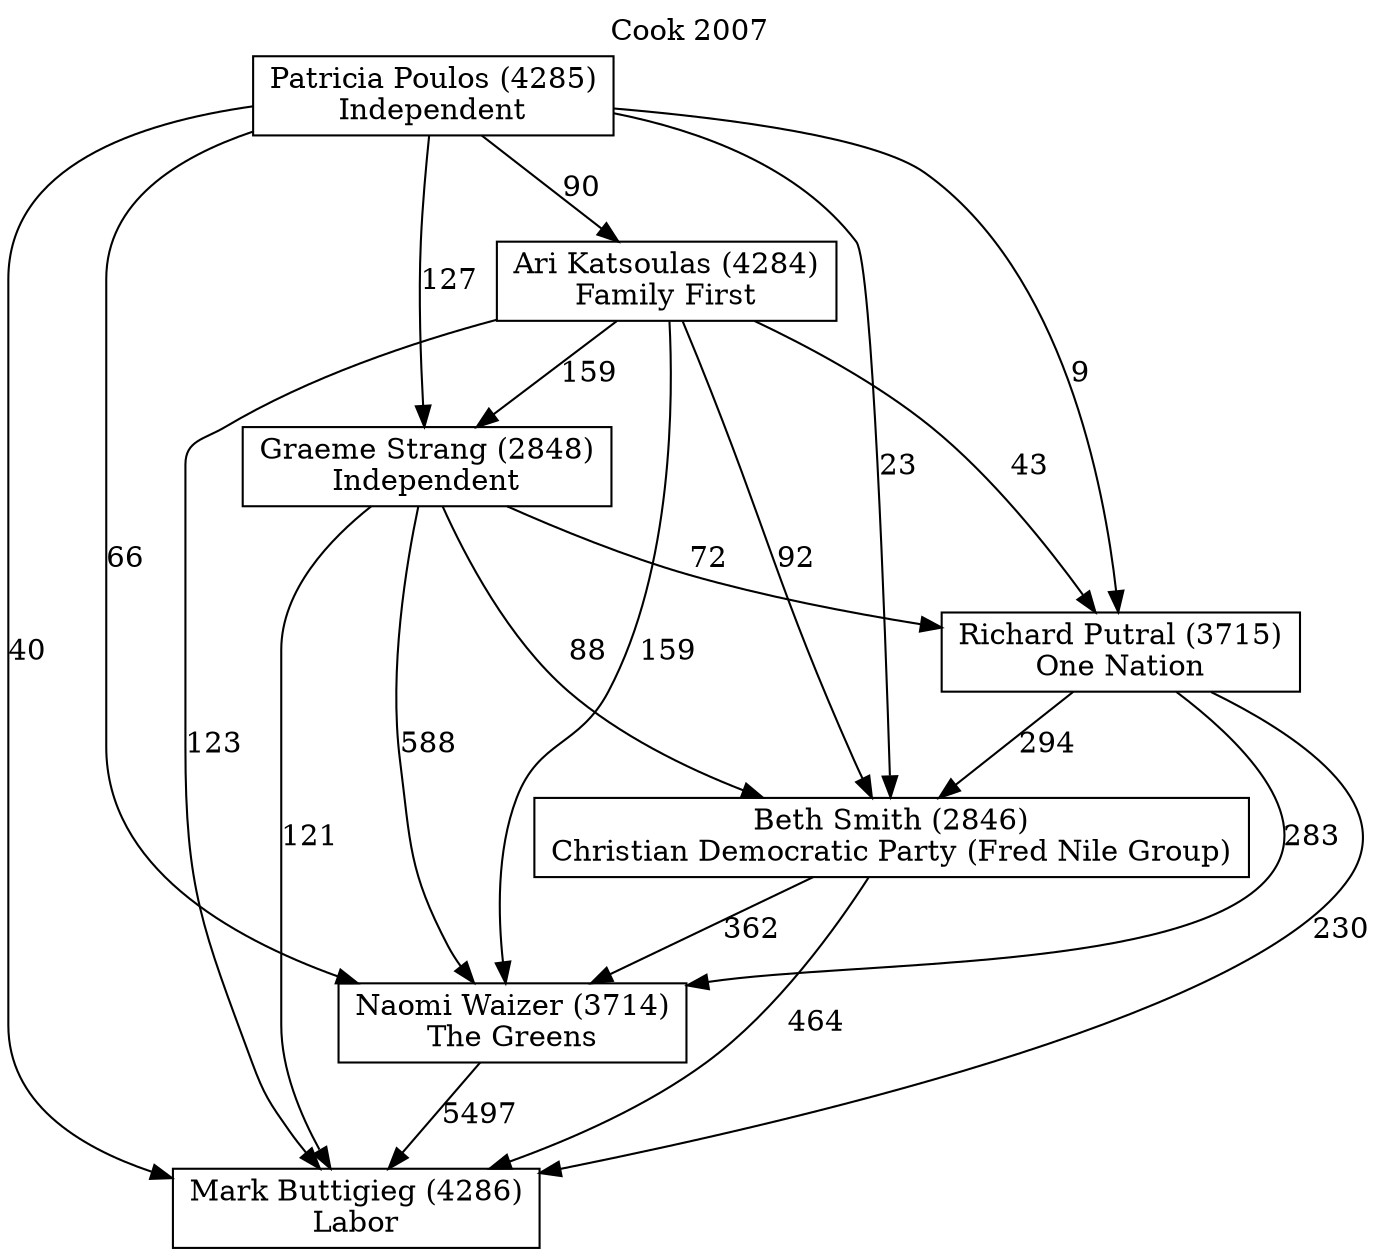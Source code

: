 // House preference flow
digraph "Mark Buttigieg (4286)_Cook_2007" {
	graph [label="Cook 2007" labelloc=t mclimit=10]
	node [shape=box]
	"Mark Buttigieg (4286)" [label="Mark Buttigieg (4286)
Labor"]
	"Naomi Waizer (3714)" [label="Naomi Waizer (3714)
The Greens"]
	"Beth Smith (2846)" [label="Beth Smith (2846)
Christian Democratic Party (Fred Nile Group)"]
	"Richard Putral (3715)" [label="Richard Putral (3715)
One Nation"]
	"Graeme Strang (2848)" [label="Graeme Strang (2848)
Independent"]
	"Ari Katsoulas (4284)" [label="Ari Katsoulas (4284)
Family First"]
	"Patricia Poulos (4285)" [label="Patricia Poulos (4285)
Independent"]
	"Naomi Waizer (3714)" -> "Mark Buttigieg (4286)" [label=5497]
	"Beth Smith (2846)" -> "Naomi Waizer (3714)" [label=362]
	"Richard Putral (3715)" -> "Beth Smith (2846)" [label=294]
	"Graeme Strang (2848)" -> "Richard Putral (3715)" [label=72]
	"Ari Katsoulas (4284)" -> "Graeme Strang (2848)" [label=159]
	"Patricia Poulos (4285)" -> "Ari Katsoulas (4284)" [label=90]
	"Beth Smith (2846)" -> "Mark Buttigieg (4286)" [label=464]
	"Richard Putral (3715)" -> "Mark Buttigieg (4286)" [label=230]
	"Graeme Strang (2848)" -> "Mark Buttigieg (4286)" [label=121]
	"Ari Katsoulas (4284)" -> "Mark Buttigieg (4286)" [label=123]
	"Patricia Poulos (4285)" -> "Mark Buttigieg (4286)" [label=40]
	"Patricia Poulos (4285)" -> "Graeme Strang (2848)" [label=127]
	"Ari Katsoulas (4284)" -> "Richard Putral (3715)" [label=43]
	"Patricia Poulos (4285)" -> "Richard Putral (3715)" [label=9]
	"Graeme Strang (2848)" -> "Beth Smith (2846)" [label=88]
	"Ari Katsoulas (4284)" -> "Beth Smith (2846)" [label=92]
	"Patricia Poulos (4285)" -> "Beth Smith (2846)" [label=23]
	"Richard Putral (3715)" -> "Naomi Waizer (3714)" [label=283]
	"Graeme Strang (2848)" -> "Naomi Waizer (3714)" [label=588]
	"Ari Katsoulas (4284)" -> "Naomi Waizer (3714)" [label=159]
	"Patricia Poulos (4285)" -> "Naomi Waizer (3714)" [label=66]
}
